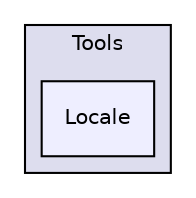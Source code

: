 digraph "Locale" {
  compound=true
  node [ fontsize="10", fontname="Helvetica"];
  edge [ labelfontsize="10", labelfontname="Helvetica"];
  subgraph clusterdir_f0e478594b4c2fa2818f86f5d16936c1 {
    graph [ bgcolor="#ddddee", pencolor="black", label="Tools" fontname="Helvetica", fontsize="10", URL="dir_f0e478594b4c2fa2818f86f5d16936c1.html"]
  dir_4ba7d9b32bfb9d1bb6a178efca11c730 [shape=box, label="Locale", style="filled", fillcolor="#eeeeff", pencolor="black", URL="dir_4ba7d9b32bfb9d1bb6a178efca11c730.html"];
  }
}
